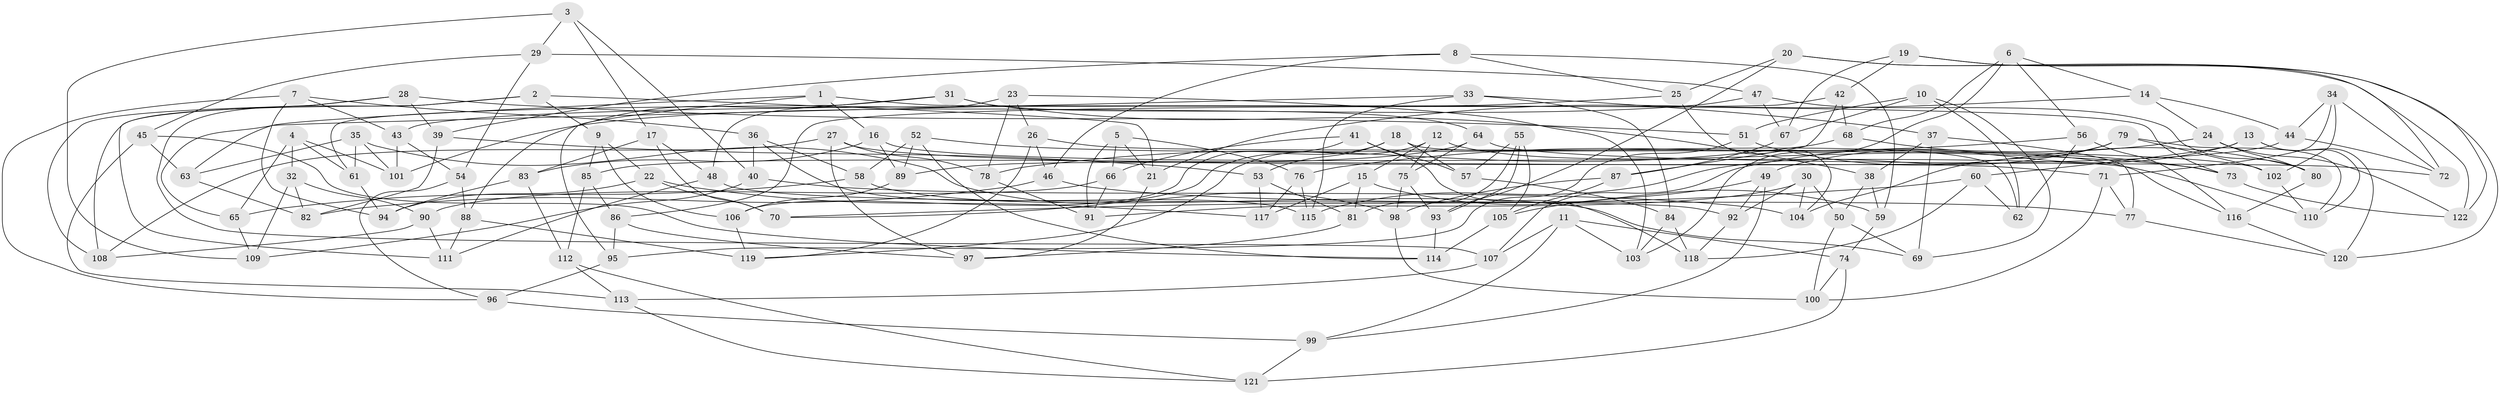 // Generated by graph-tools (version 1.1) at 2025/26/03/09/25 03:26:49]
// undirected, 122 vertices, 244 edges
graph export_dot {
graph [start="1"]
  node [color=gray90,style=filled];
  1;
  2;
  3;
  4;
  5;
  6;
  7;
  8;
  9;
  10;
  11;
  12;
  13;
  14;
  15;
  16;
  17;
  18;
  19;
  20;
  21;
  22;
  23;
  24;
  25;
  26;
  27;
  28;
  29;
  30;
  31;
  32;
  33;
  34;
  35;
  36;
  37;
  38;
  39;
  40;
  41;
  42;
  43;
  44;
  45;
  46;
  47;
  48;
  49;
  50;
  51;
  52;
  53;
  54;
  55;
  56;
  57;
  58;
  59;
  60;
  61;
  62;
  63;
  64;
  65;
  66;
  67;
  68;
  69;
  70;
  71;
  72;
  73;
  74;
  75;
  76;
  77;
  78;
  79;
  80;
  81;
  82;
  83;
  84;
  85;
  86;
  87;
  88;
  89;
  90;
  91;
  92;
  93;
  94;
  95;
  96;
  97;
  98;
  99;
  100;
  101;
  102;
  103;
  104;
  105;
  106;
  107;
  108;
  109;
  110;
  111;
  112;
  113;
  114;
  115;
  116;
  117;
  118;
  119;
  120;
  121;
  122;
  1 -- 16;
  1 -- 95;
  1 -- 63;
  1 -- 73;
  2 -- 9;
  2 -- 107;
  2 -- 21;
  2 -- 108;
  3 -- 17;
  3 -- 29;
  3 -- 109;
  3 -- 40;
  4 -- 61;
  4 -- 32;
  4 -- 101;
  4 -- 65;
  5 -- 21;
  5 -- 76;
  5 -- 91;
  5 -- 66;
  6 -- 68;
  6 -- 103;
  6 -- 56;
  6 -- 14;
  7 -- 94;
  7 -- 96;
  7 -- 43;
  7 -- 36;
  8 -- 46;
  8 -- 59;
  8 -- 25;
  8 -- 39;
  9 -- 22;
  9 -- 106;
  9 -- 85;
  10 -- 67;
  10 -- 69;
  10 -- 51;
  10 -- 62;
  11 -- 107;
  11 -- 103;
  11 -- 99;
  11 -- 74;
  12 -- 75;
  12 -- 15;
  12 -- 116;
  12 -- 119;
  13 -- 49;
  13 -- 120;
  13 -- 60;
  13 -- 110;
  14 -- 21;
  14 -- 44;
  14 -- 24;
  15 -- 81;
  15 -- 117;
  15 -- 59;
  16 -- 110;
  16 -- 83;
  16 -- 89;
  17 -- 70;
  17 -- 48;
  17 -- 83;
  18 -- 70;
  18 -- 53;
  18 -- 57;
  18 -- 62;
  19 -- 72;
  19 -- 122;
  19 -- 67;
  19 -- 42;
  20 -- 120;
  20 -- 93;
  20 -- 122;
  20 -- 25;
  21 -- 97;
  22 -- 117;
  22 -- 70;
  22 -- 94;
  23 -- 78;
  23 -- 103;
  23 -- 48;
  23 -- 26;
  24 -- 80;
  24 -- 122;
  24 -- 107;
  25 -- 104;
  25 -- 43;
  26 -- 119;
  26 -- 102;
  26 -- 46;
  27 -- 78;
  27 -- 97;
  27 -- 108;
  27 -- 71;
  28 -- 39;
  28 -- 108;
  28 -- 51;
  28 -- 111;
  29 -- 47;
  29 -- 54;
  29 -- 45;
  30 -- 91;
  30 -- 104;
  30 -- 92;
  30 -- 50;
  31 -- 88;
  31 -- 38;
  31 -- 64;
  31 -- 61;
  32 -- 109;
  32 -- 82;
  32 -- 90;
  33 -- 65;
  33 -- 115;
  33 -- 84;
  33 -- 37;
  34 -- 71;
  34 -- 72;
  34 -- 44;
  34 -- 102;
  35 -- 98;
  35 -- 61;
  35 -- 101;
  35 -- 63;
  36 -- 115;
  36 -- 40;
  36 -- 58;
  37 -- 38;
  37 -- 69;
  37 -- 77;
  38 -- 59;
  38 -- 50;
  39 -- 53;
  39 -- 82;
  40 -- 109;
  40 -- 104;
  41 -- 118;
  41 -- 57;
  41 -- 106;
  41 -- 66;
  42 -- 86;
  42 -- 68;
  42 -- 87;
  43 -- 101;
  43 -- 54;
  44 -- 72;
  44 -- 85;
  45 -- 63;
  45 -- 113;
  45 -- 114;
  46 -- 82;
  46 -- 77;
  47 -- 67;
  47 -- 101;
  47 -- 80;
  48 -- 92;
  48 -- 111;
  49 -- 105;
  49 -- 92;
  49 -- 99;
  50 -- 69;
  50 -- 100;
  51 -- 80;
  51 -- 95;
  52 -- 58;
  52 -- 89;
  52 -- 114;
  52 -- 73;
  53 -- 81;
  53 -- 117;
  54 -- 88;
  54 -- 96;
  55 -- 57;
  55 -- 105;
  55 -- 93;
  55 -- 81;
  56 -- 62;
  56 -- 116;
  56 -- 76;
  57 -- 84;
  58 -- 69;
  58 -- 65;
  59 -- 74;
  60 -- 62;
  60 -- 118;
  60 -- 70;
  61 -- 94;
  63 -- 82;
  64 -- 89;
  64 -- 72;
  64 -- 75;
  65 -- 109;
  66 -- 90;
  66 -- 91;
  67 -- 87;
  68 -- 78;
  68 -- 73;
  71 -- 100;
  71 -- 77;
  73 -- 122;
  74 -- 100;
  74 -- 121;
  75 -- 93;
  75 -- 98;
  76 -- 115;
  76 -- 117;
  77 -- 120;
  78 -- 91;
  79 -- 110;
  79 -- 102;
  79 -- 115;
  79 -- 104;
  80 -- 116;
  81 -- 97;
  83 -- 94;
  83 -- 112;
  84 -- 118;
  84 -- 103;
  85 -- 112;
  85 -- 86;
  86 -- 95;
  86 -- 97;
  87 -- 105;
  87 -- 98;
  88 -- 111;
  88 -- 119;
  89 -- 106;
  90 -- 108;
  90 -- 111;
  92 -- 118;
  93 -- 114;
  95 -- 96;
  96 -- 99;
  98 -- 100;
  99 -- 121;
  102 -- 110;
  105 -- 114;
  106 -- 119;
  107 -- 113;
  112 -- 113;
  112 -- 121;
  113 -- 121;
  116 -- 120;
}
